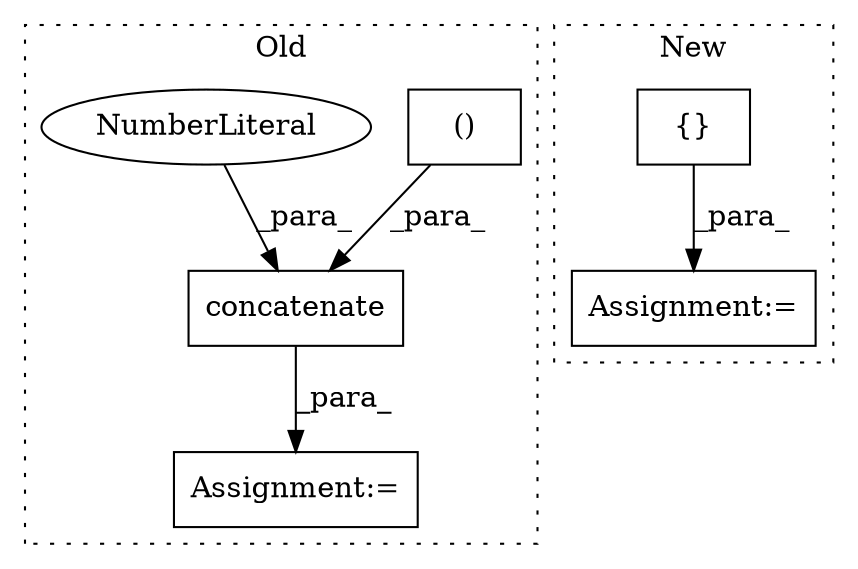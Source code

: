 digraph G {
subgraph cluster0 {
1 [label="concatenate" a="32" s="9059,9243" l="12,1" shape="box"];
3 [label="Assignment:=" a="7" s="9295" l="1" shape="box"];
5 [label="()" a="106" s="9102" l="16" shape="box"];
6 [label="NumberLiteral" a="34" s="9242" l="1" shape="ellipse"];
label = "Old";
style="dotted";
}
subgraph cluster1 {
2 [label="{}" a="4" s="7933,8638" l="1,1" shape="box"];
4 [label="Assignment:=" a="7" s="7913" l="2" shape="box"];
label = "New";
style="dotted";
}
1 -> 3 [label="_para_"];
2 -> 4 [label="_para_"];
5 -> 1 [label="_para_"];
6 -> 1 [label="_para_"];
}
